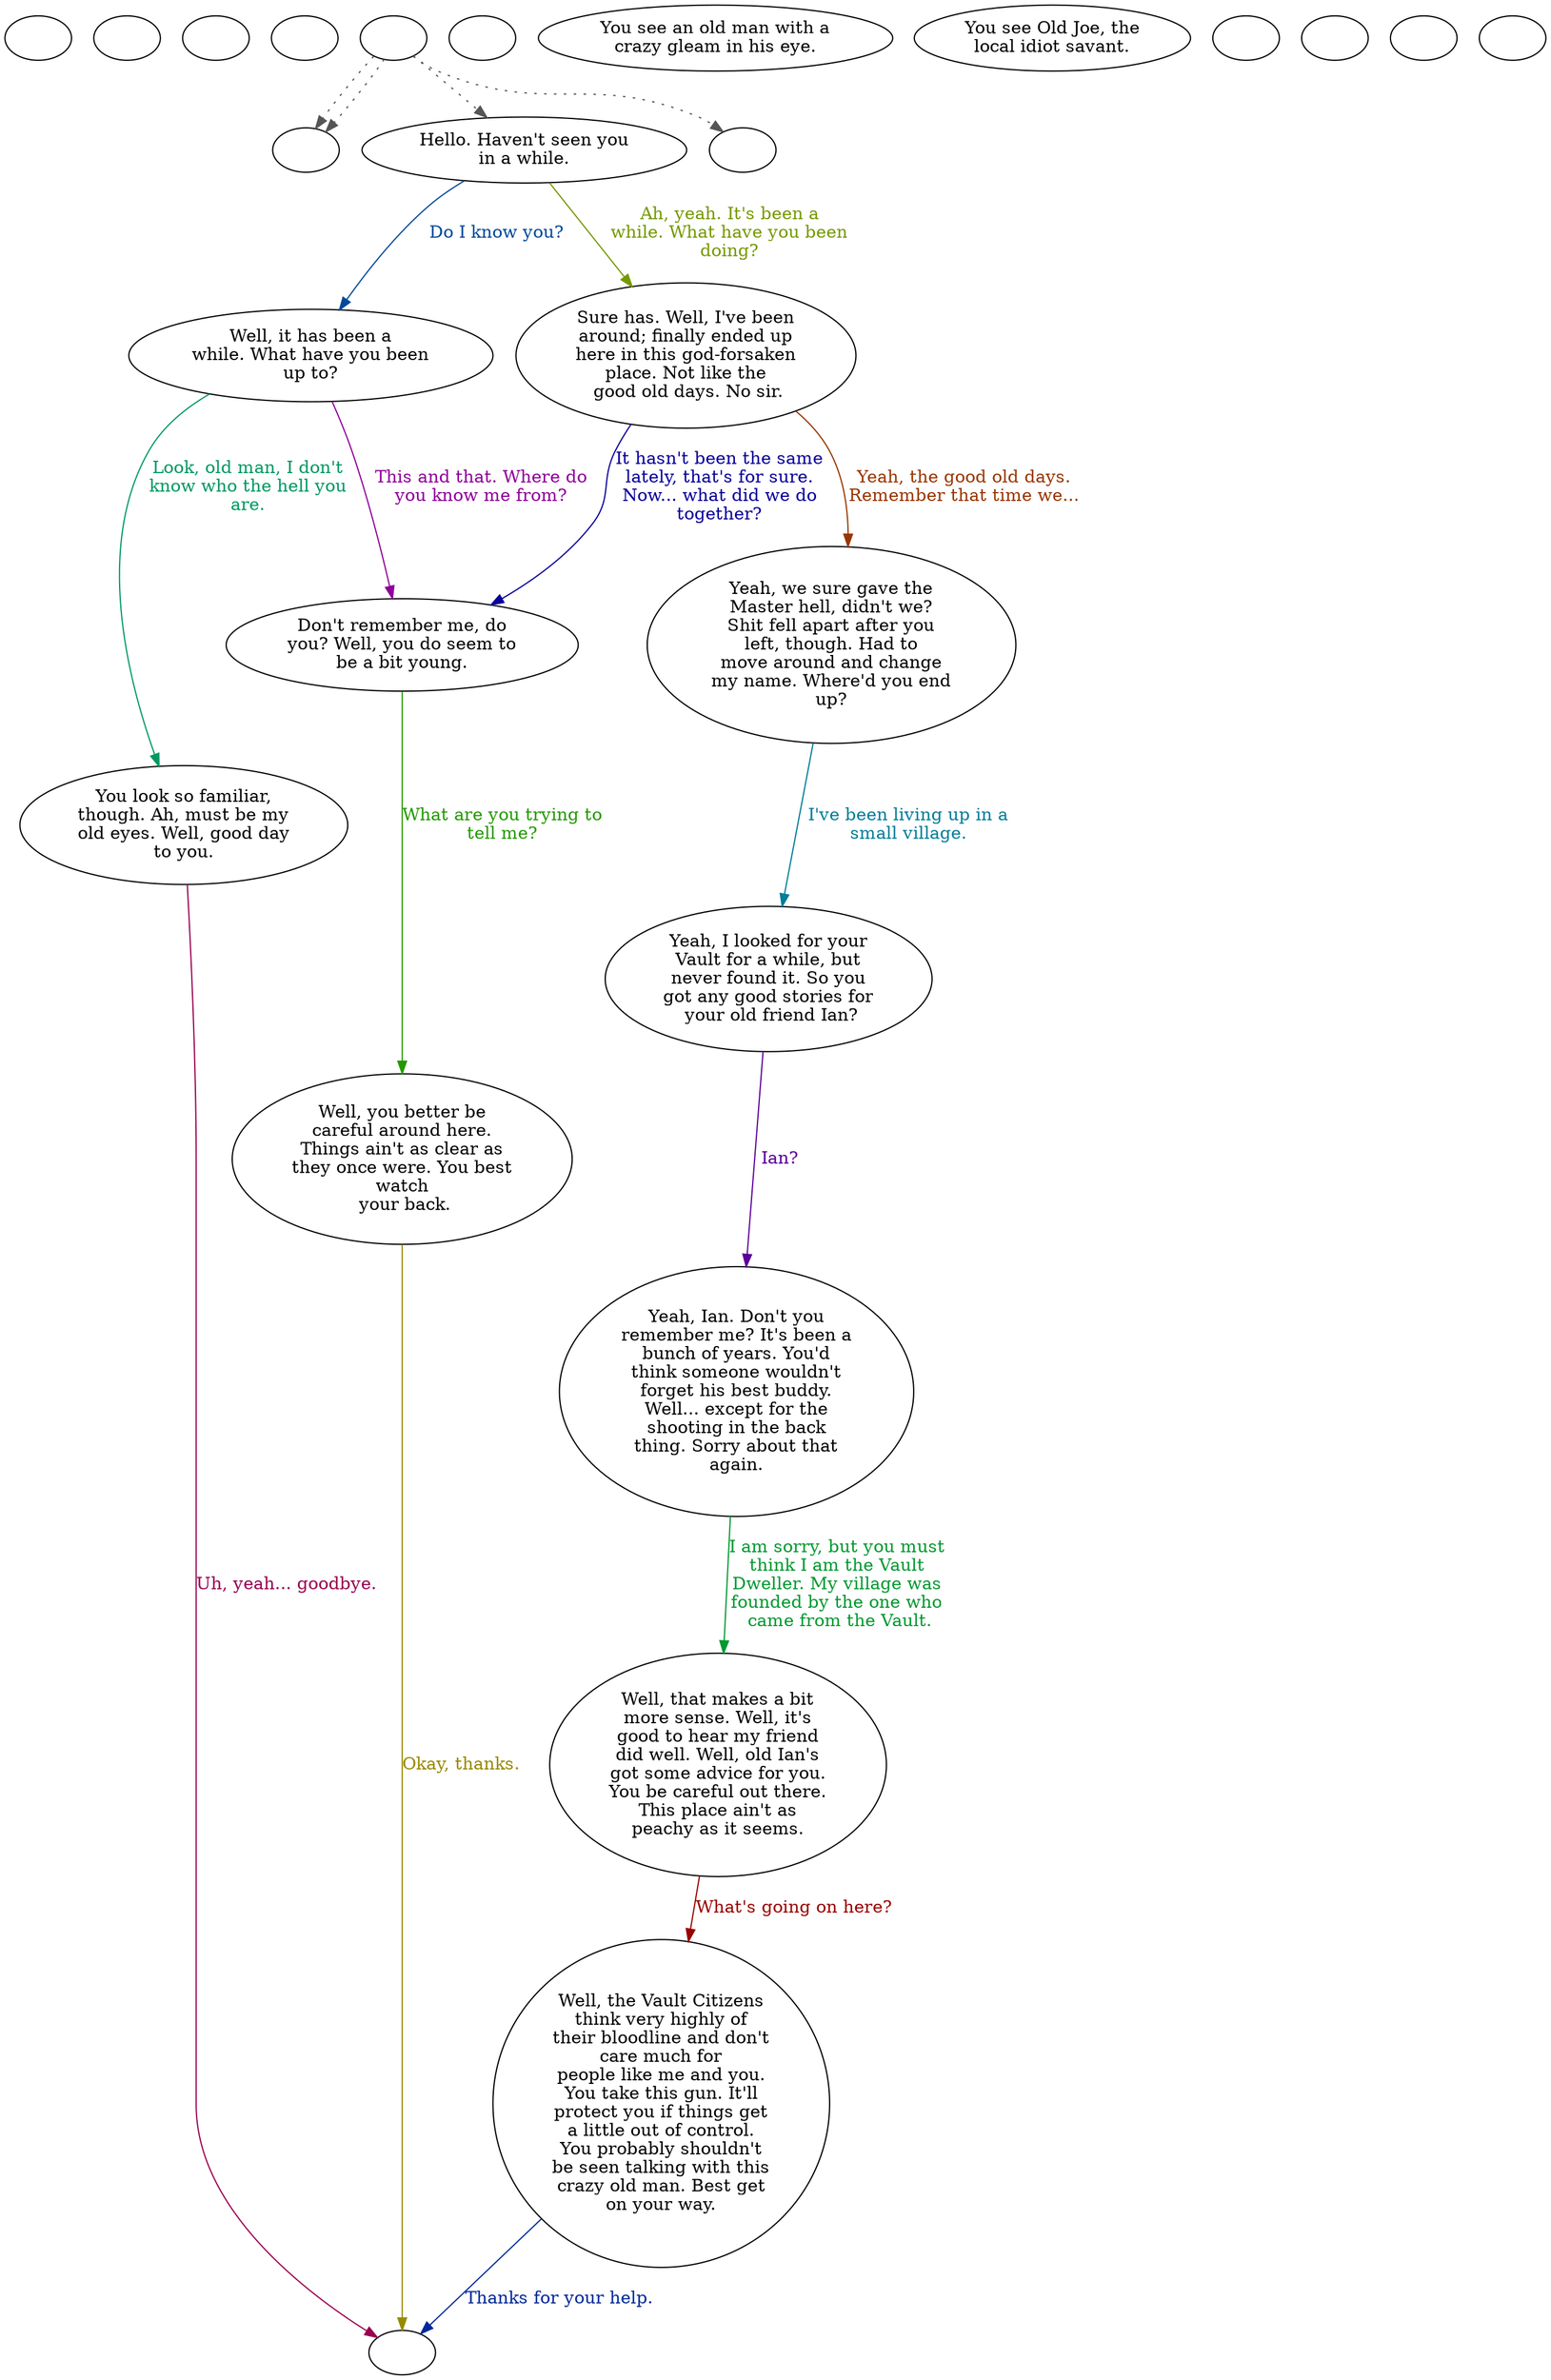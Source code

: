 digraph vcoldjoe {
  "checkPartyMembersNearDoor" [style=filled       fillcolor="#FFFFFF"       color="#000000"]
  "checkPartyMembersNearDoor" [label=""]
  "start" [style=filled       fillcolor="#FFFFFF"       color="#000000"]
  "start" [label=""]
  "critter_p_proc" [style=filled       fillcolor="#FFFFFF"       color="#000000"]
  "critter_p_proc" [label=""]
  "pickup_p_proc" [style=filled       fillcolor="#FFFFFF"       color="#000000"]
  "pickup_p_proc" [label=""]
  "talk_p_proc" [style=filled       fillcolor="#FFFFFF"       color="#000000"]
  "talk_p_proc" -> "Node012" [style=dotted color="#555555"]
  "talk_p_proc" -> "Node001" [style=dotted color="#555555"]
  "talk_p_proc" -> "Node013" [style=dotted color="#555555"]
  "talk_p_proc" -> "Node012" [style=dotted color="#555555"]
  "talk_p_proc" [label=""]
  "destroy_p_proc" [style=filled       fillcolor="#FFFFFF"       color="#000000"]
  "destroy_p_proc" [label=""]
  "look_at_p_proc" [style=filled       fillcolor="#FFFFFF"       color="#000000"]
  "look_at_p_proc" [label="You see an old man with a\ncrazy gleam in his eye."]
  "description_p_proc" [style=filled       fillcolor="#FFFFFF"       color="#000000"]
  "description_p_proc" [label="You see Old Joe, the\nlocal idiot savant."]
  "use_skill_on_p_proc" [style=filled       fillcolor="#FFFFFF"       color="#000000"]
  "use_skill_on_p_proc" [label=""]
  "damage_p_proc" [style=filled       fillcolor="#FFFFFF"       color="#000000"]
  "damage_p_proc" [label=""]
  "map_enter_p_proc" [style=filled       fillcolor="#FFFFFF"       color="#000000"]
  "map_enter_p_proc" [label=""]
  "Node998" [style=filled       fillcolor="#FFFFFF"       color="#000000"]
  "Node998" [label=""]
  "Node999" [style=filled       fillcolor="#FFFFFF"       color="#000000"]
  "Node999" [label=""]
  "Node001" [style=filled       fillcolor="#FFFFFF"       color="#000000"]
  "Node001" [label="Hello. Haven't seen you\nin a while."]
  "Node001" -> "Node002" [label="Do I know you?" color="#004A99" fontcolor="#004A99"]
  "Node001" -> "Node003" [label="Ah, yeah. It's been a\nwhile. What have you been\ndoing?" color="#769900" fontcolor="#769900"]
  "Node002" [style=filled       fillcolor="#FFFFFF"       color="#000000"]
  "Node002" [label="Well, it has been a\nwhile. What have you been\nup to?"]
  "Node002" -> "Node004" [label="This and that. Where do\nyou know me from?" color="#8F0099" fontcolor="#8F0099"]
  "Node002" -> "Node005" [label="Look, old man, I don't\nknow who the hell you\nare." color="#009962" fontcolor="#009962"]
  "Node003" [style=filled       fillcolor="#FFFFFF"       color="#000000"]
  "Node003" [label="Sure has. Well, I've been\naround; finally ended up\nhere in this god-forsaken\nplace. Not like the\n good old days. No sir."]
  "Node003" -> "Node006" [label="Yeah, the good old days.\nRemember that time we..." color="#993600" fontcolor="#993600"]
  "Node003" -> "Node004" [label="It hasn't been the same\nlately, that's for sure.\nNow... what did we do\ntogether?" color="#090099" fontcolor="#090099"]
  "Node004" [style=filled       fillcolor="#FFFFFF"       color="#000000"]
  "Node004" [label="Don't remember me, do\nyou? Well, you do seem to\nbe a bit young."]
  "Node004" -> "Node007" [label="What are you trying to\ntell me?" color="#249900" fontcolor="#249900"]
  "Node005" [style=filled       fillcolor="#FFFFFF"       color="#000000"]
  "Node005" [label="You look so familiar,\nthough. Ah, must be my\nold eyes. Well, good day\nto you."]
  "Node005" -> "Node999" [label="Uh, yeah... goodbye." color="#990050" fontcolor="#990050"]
  "Node006" [style=filled       fillcolor="#FFFFFF"       color="#000000"]
  "Node006" [label="Yeah, we sure gave the\nMaster hell, didn't we?\nShit fell apart after you\nleft, though. Had to\nmove around and change\nmy name. Where'd you end\nup?"]
  "Node006" -> "Node008" [label="I've been living up in a\nsmall village." color="#007D99" fontcolor="#007D99"]
  "Node007" [style=filled       fillcolor="#FFFFFF"       color="#000000"]
  "Node007" [label="Well, you better be\ncareful around here.\nThings ain't as clear as\nthey once were. You best\nwatch\n your back."]
  "Node007" -> "Node999" [label="Okay, thanks." color="#998900" fontcolor="#998900"]
  "Node008" [style=filled       fillcolor="#FFFFFF"       color="#000000"]
  "Node008" [label="Yeah, I looked for your\nVault for a while, but\nnever found it. So you\ngot any good stories for\n your old friend Ian?"]
  "Node008" -> "Node009" [label="Ian?" color="#5C0099" fontcolor="#5C0099"]
  "Node009" [style=filled       fillcolor="#FFFFFF"       color="#000000"]
  "Node009" [label="Yeah, Ian. Don't you\nremember me? It's been a\nbunch of years. You'd\nthink someone wouldn't\nforget his best buddy.\nWell... except for the\nshooting in the back\nthing. Sorry about that\nagain."]
  "Node009" -> "Node010" [label="I am sorry, but you must\nthink I am the Vault\nDweller. My village was\nfounded by the one who\n came from the Vault." color="#00992F" fontcolor="#00992F"]
  "Node010" [style=filled       fillcolor="#FFFFFF"       color="#000000"]
  "Node010" [label="Well, that makes a bit\nmore sense. Well, it's\ngood to hear my friend\ndid well. Well, old Ian's\ngot some advice for you.\nYou be careful out there.\nThis place ain't as\npeachy as it seems."]
  "Node010" -> "Node011" [label="What's going on here?" color="#990300" fontcolor="#990300"]
  "Node011" [style=filled       fillcolor="#FFFFFF"       color="#000000"]
  "Node011" [label="Well, the Vault Citizens\nthink very highly of\ntheir bloodline and don't\ncare much for\npeople like me and you.\nYou take this gun. It'll\nprotect you if things get\na little out of control.\nYou probably shouldn't\nbe seen talking with this\ncrazy old man. Best get\non your way."]
  "Node011" -> "Node999" [label="Thanks for your help." color="#002A99" fontcolor="#002A99"]
  "Node012" [style=filled       fillcolor="#FFFFFF"       color="#000000"]
  "Node012" [label=""]
  "Node013" [style=filled       fillcolor="#FFFFFF"       color="#000000"]
  "Node013" [label=""]
}
